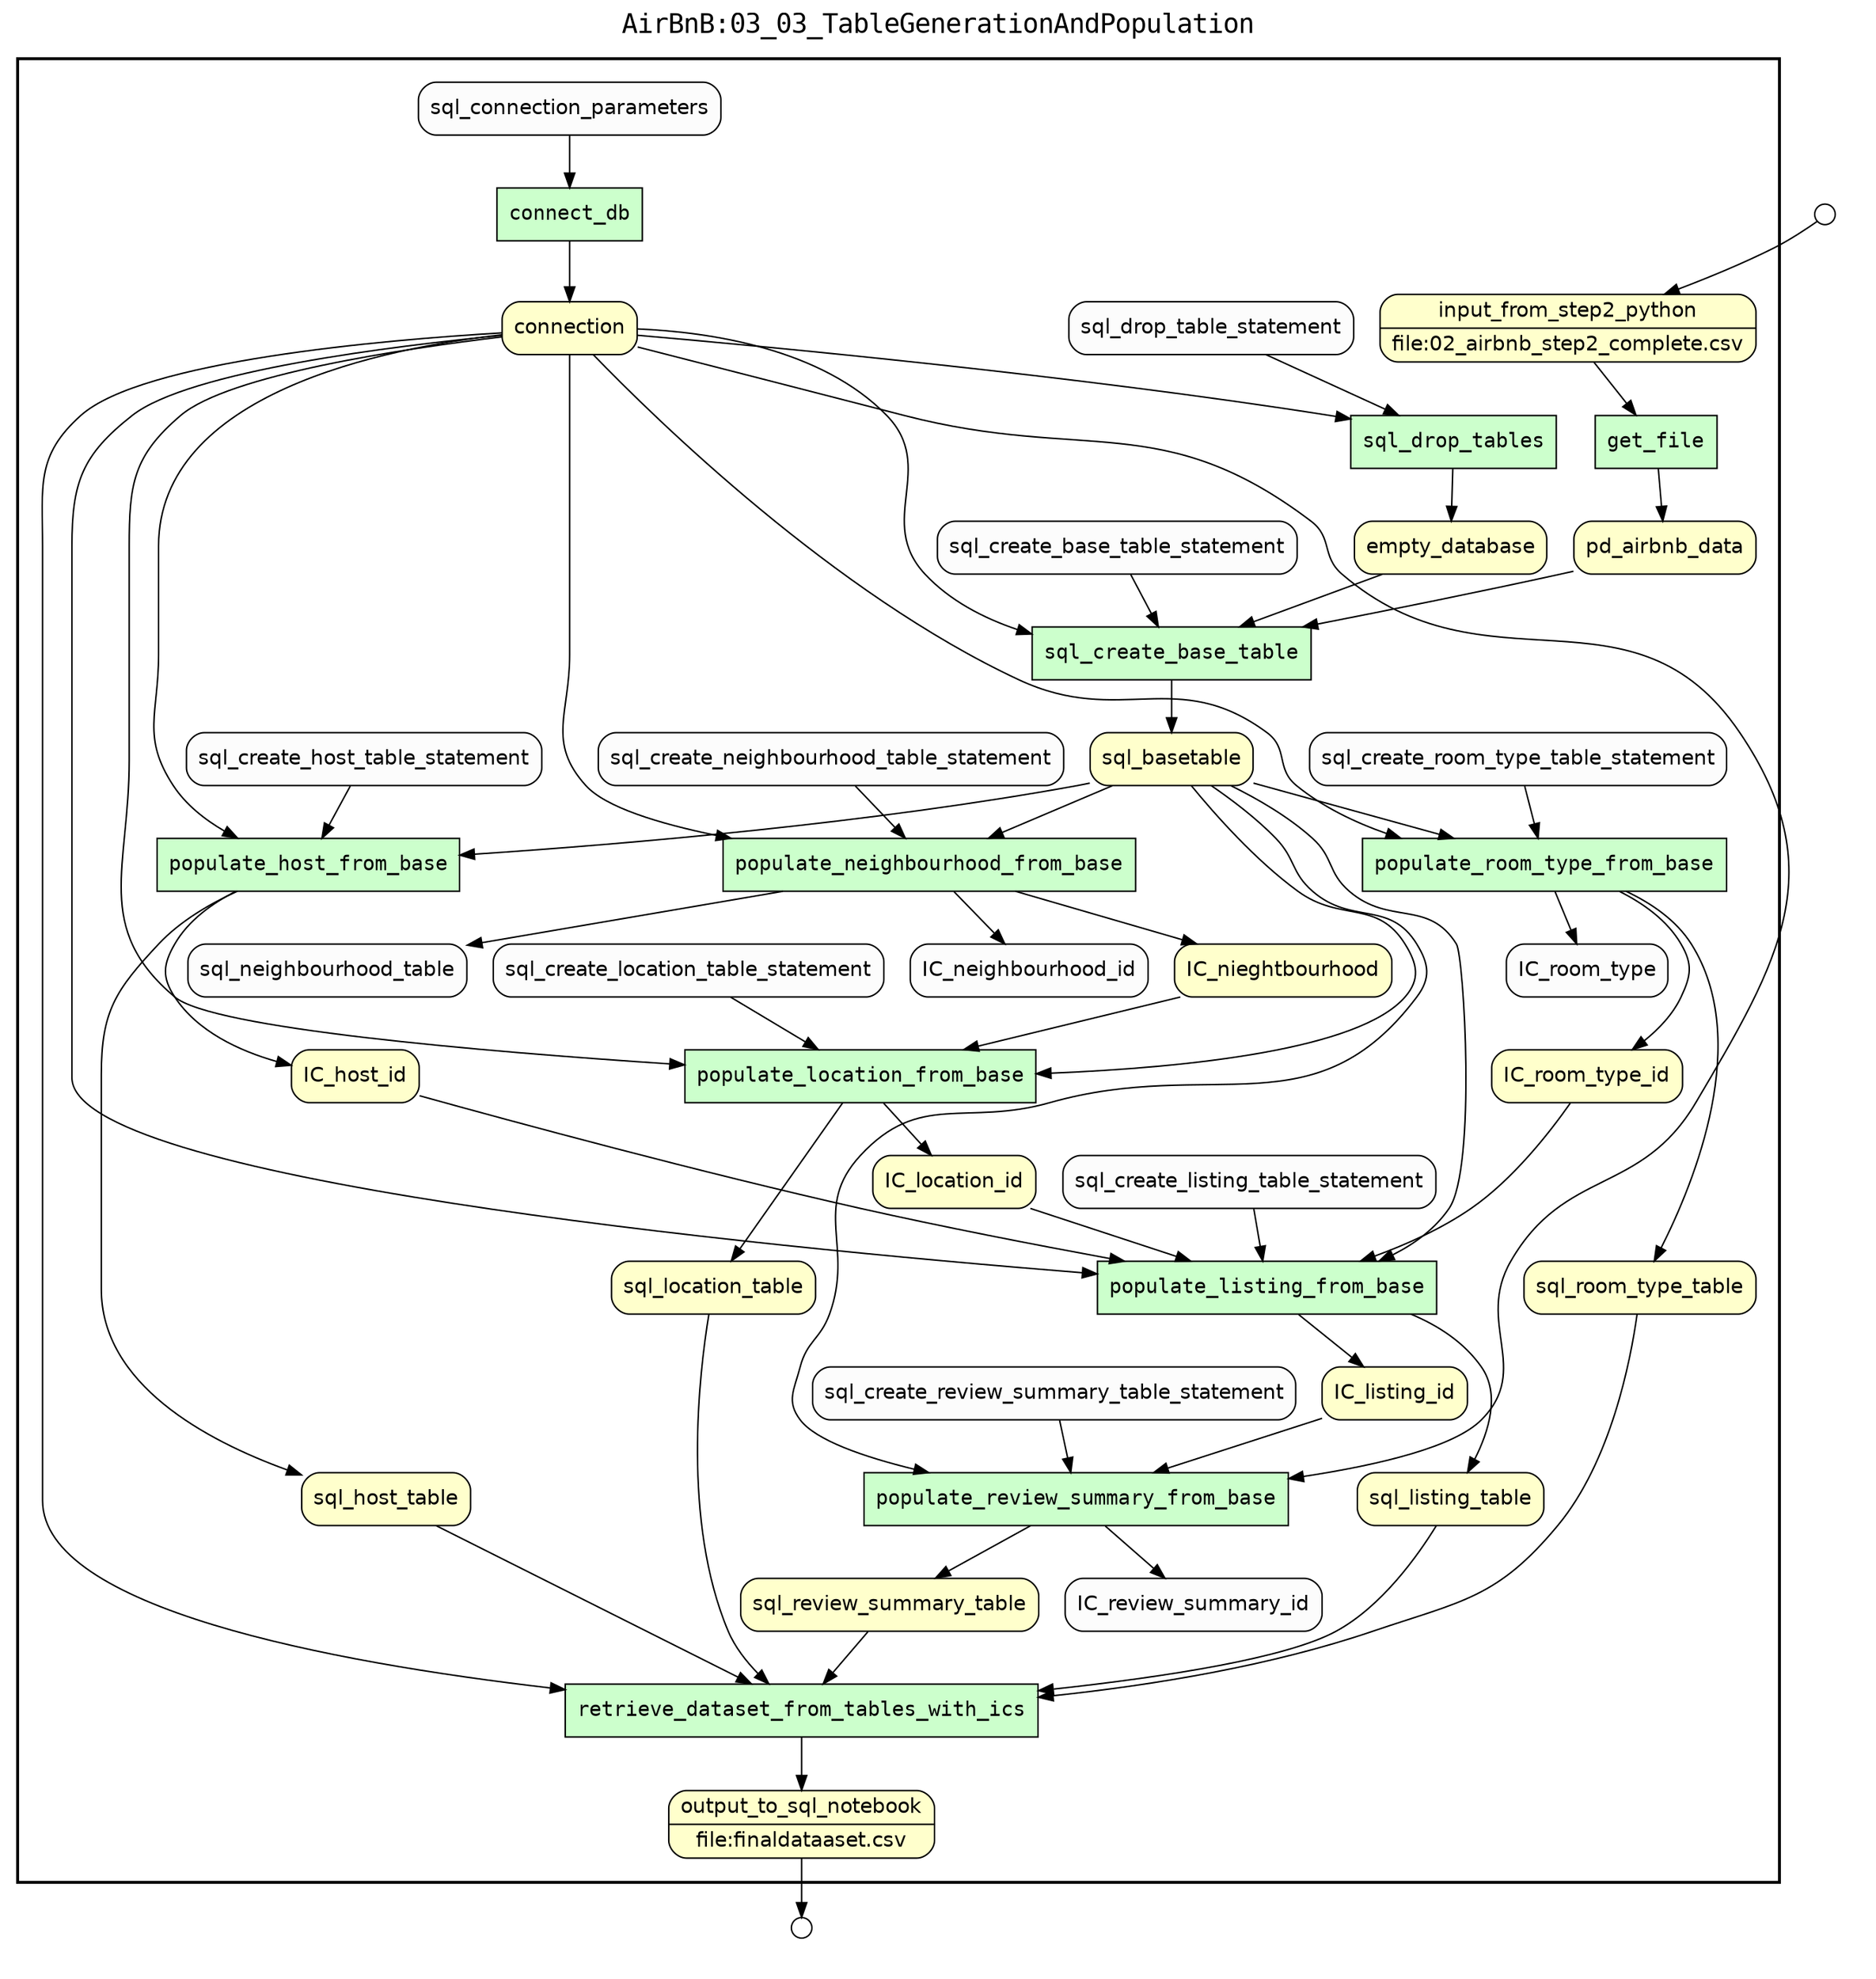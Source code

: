 digraph Workflow {
rankdir=TB
fontname=Courier; fontsize=18; labelloc=t
label="AirBnB:03_03_TableGenerationAndPopulation"
subgraph cluster_workflow_box_outer { label=""; color=black; penwidth=2
subgraph cluster_workflow_box_inner { label=""; color=white
node[shape=box style=filled fillcolor="#CCFFCC" peripheries=1 fontname=Courier]
get_file
connect_db
sql_drop_tables
sql_create_base_table
populate_host_from_base
populate_neighbourhood_from_base
populate_location_from_base
populate_room_type_from_base
populate_listing_from_base
populate_review_summary_from_base
retrieve_dataset_from_tables_with_ics
node[shape=box style="rounded,filled" fillcolor="#FFFFCC" peripheries=1 fontname=Helvetica]
output_to_sql_notebook [shape=record rankdir=LR label="{<f0> output_to_sql_notebook |<f1> file\:finaldataaset.csv}"];
input_from_step2_python [shape=record rankdir=LR label="{<f0> input_from_step2_python |<f1> file\:02_airbnb_step2_complete.csv}"];
connection
pd_airbnb_data
empty_database
sql_basetable
IC_nieghtbourhood
IC_host_id
IC_location_id
IC_room_type_id
IC_listing_id
sql_host_table
sql_location_table
sql_listing_table
sql_room_type_table
sql_review_summary_table
node[shape=box style="rounded,filled" fillcolor="#FCFCFC" peripheries=1 fontname=Helvetica]
get_file -> pd_airbnb_data
input_from_step2_python -> get_file
connect_db -> connection
sql_connection_parameters -> connect_db
sql_drop_tables -> empty_database
connection -> sql_drop_tables
sql_drop_table_statement -> sql_drop_tables
sql_create_base_table -> sql_basetable
connection -> sql_create_base_table
pd_airbnb_data -> sql_create_base_table
empty_database -> sql_create_base_table
sql_create_base_table_statement -> sql_create_base_table
populate_host_from_base -> sql_host_table
populate_host_from_base -> IC_host_id
sql_basetable -> populate_host_from_base
connection -> populate_host_from_base
sql_create_host_table_statement -> populate_host_from_base
populate_neighbourhood_from_base -> sql_neighbourhood_table
populate_neighbourhood_from_base -> IC_neighbourhood_id
populate_neighbourhood_from_base -> IC_nieghtbourhood
sql_basetable -> populate_neighbourhood_from_base
connection -> populate_neighbourhood_from_base
sql_create_neighbourhood_table_statement -> populate_neighbourhood_from_base
populate_location_from_base -> sql_location_table
populate_location_from_base -> IC_location_id
sql_basetable -> populate_location_from_base
connection -> populate_location_from_base
sql_create_location_table_statement -> populate_location_from_base
IC_nieghtbourhood -> populate_location_from_base
populate_room_type_from_base -> sql_room_type_table
populate_room_type_from_base -> IC_room_type_id
populate_room_type_from_base -> IC_room_type
sql_basetable -> populate_room_type_from_base
connection -> populate_room_type_from_base
sql_create_room_type_table_statement -> populate_room_type_from_base
populate_listing_from_base -> sql_listing_table
populate_listing_from_base -> IC_listing_id
sql_basetable -> populate_listing_from_base
connection -> populate_listing_from_base
sql_create_listing_table_statement -> populate_listing_from_base
IC_host_id -> populate_listing_from_base
IC_location_id -> populate_listing_from_base
IC_room_type_id -> populate_listing_from_base
populate_review_summary_from_base -> sql_review_summary_table
populate_review_summary_from_base -> IC_review_summary_id
sql_basetable -> populate_review_summary_from_base
connection -> populate_review_summary_from_base
sql_create_review_summary_table_statement -> populate_review_summary_from_base
IC_listing_id -> populate_review_summary_from_base
retrieve_dataset_from_tables_with_ics -> output_to_sql_notebook
connection -> retrieve_dataset_from_tables_with_ics
sql_host_table -> retrieve_dataset_from_tables_with_ics
sql_location_table -> retrieve_dataset_from_tables_with_ics
sql_listing_table -> retrieve_dataset_from_tables_with_ics
sql_room_type_table -> retrieve_dataset_from_tables_with_ics
sql_review_summary_table -> retrieve_dataset_from_tables_with_ics
}}
subgraph cluster_input_ports_group_outer { label=""; color=white
subgraph cluster_input_ports_group_inner { label=""; color=white
node[shape=circle style="rounded,filled" fillcolor="#FFFFFF" peripheries=1 fontname=Helvetica width=0.2]
input_from_step2_python_input_port [label=""]
}}
subgraph cluster_output_ports_group_outer { label=""; color=white
subgraph cluster_output_ports_group_inner { label=""; color=white
node[shape=circle style="rounded,filled" fillcolor="#FFFFFF" peripheries=1 fontname=Helvetica width=0.2]
output_to_sql_notebook_output_port [label=""]
}}
input_from_step2_python_input_port -> input_from_step2_python
output_to_sql_notebook -> output_to_sql_notebook_output_port
}
